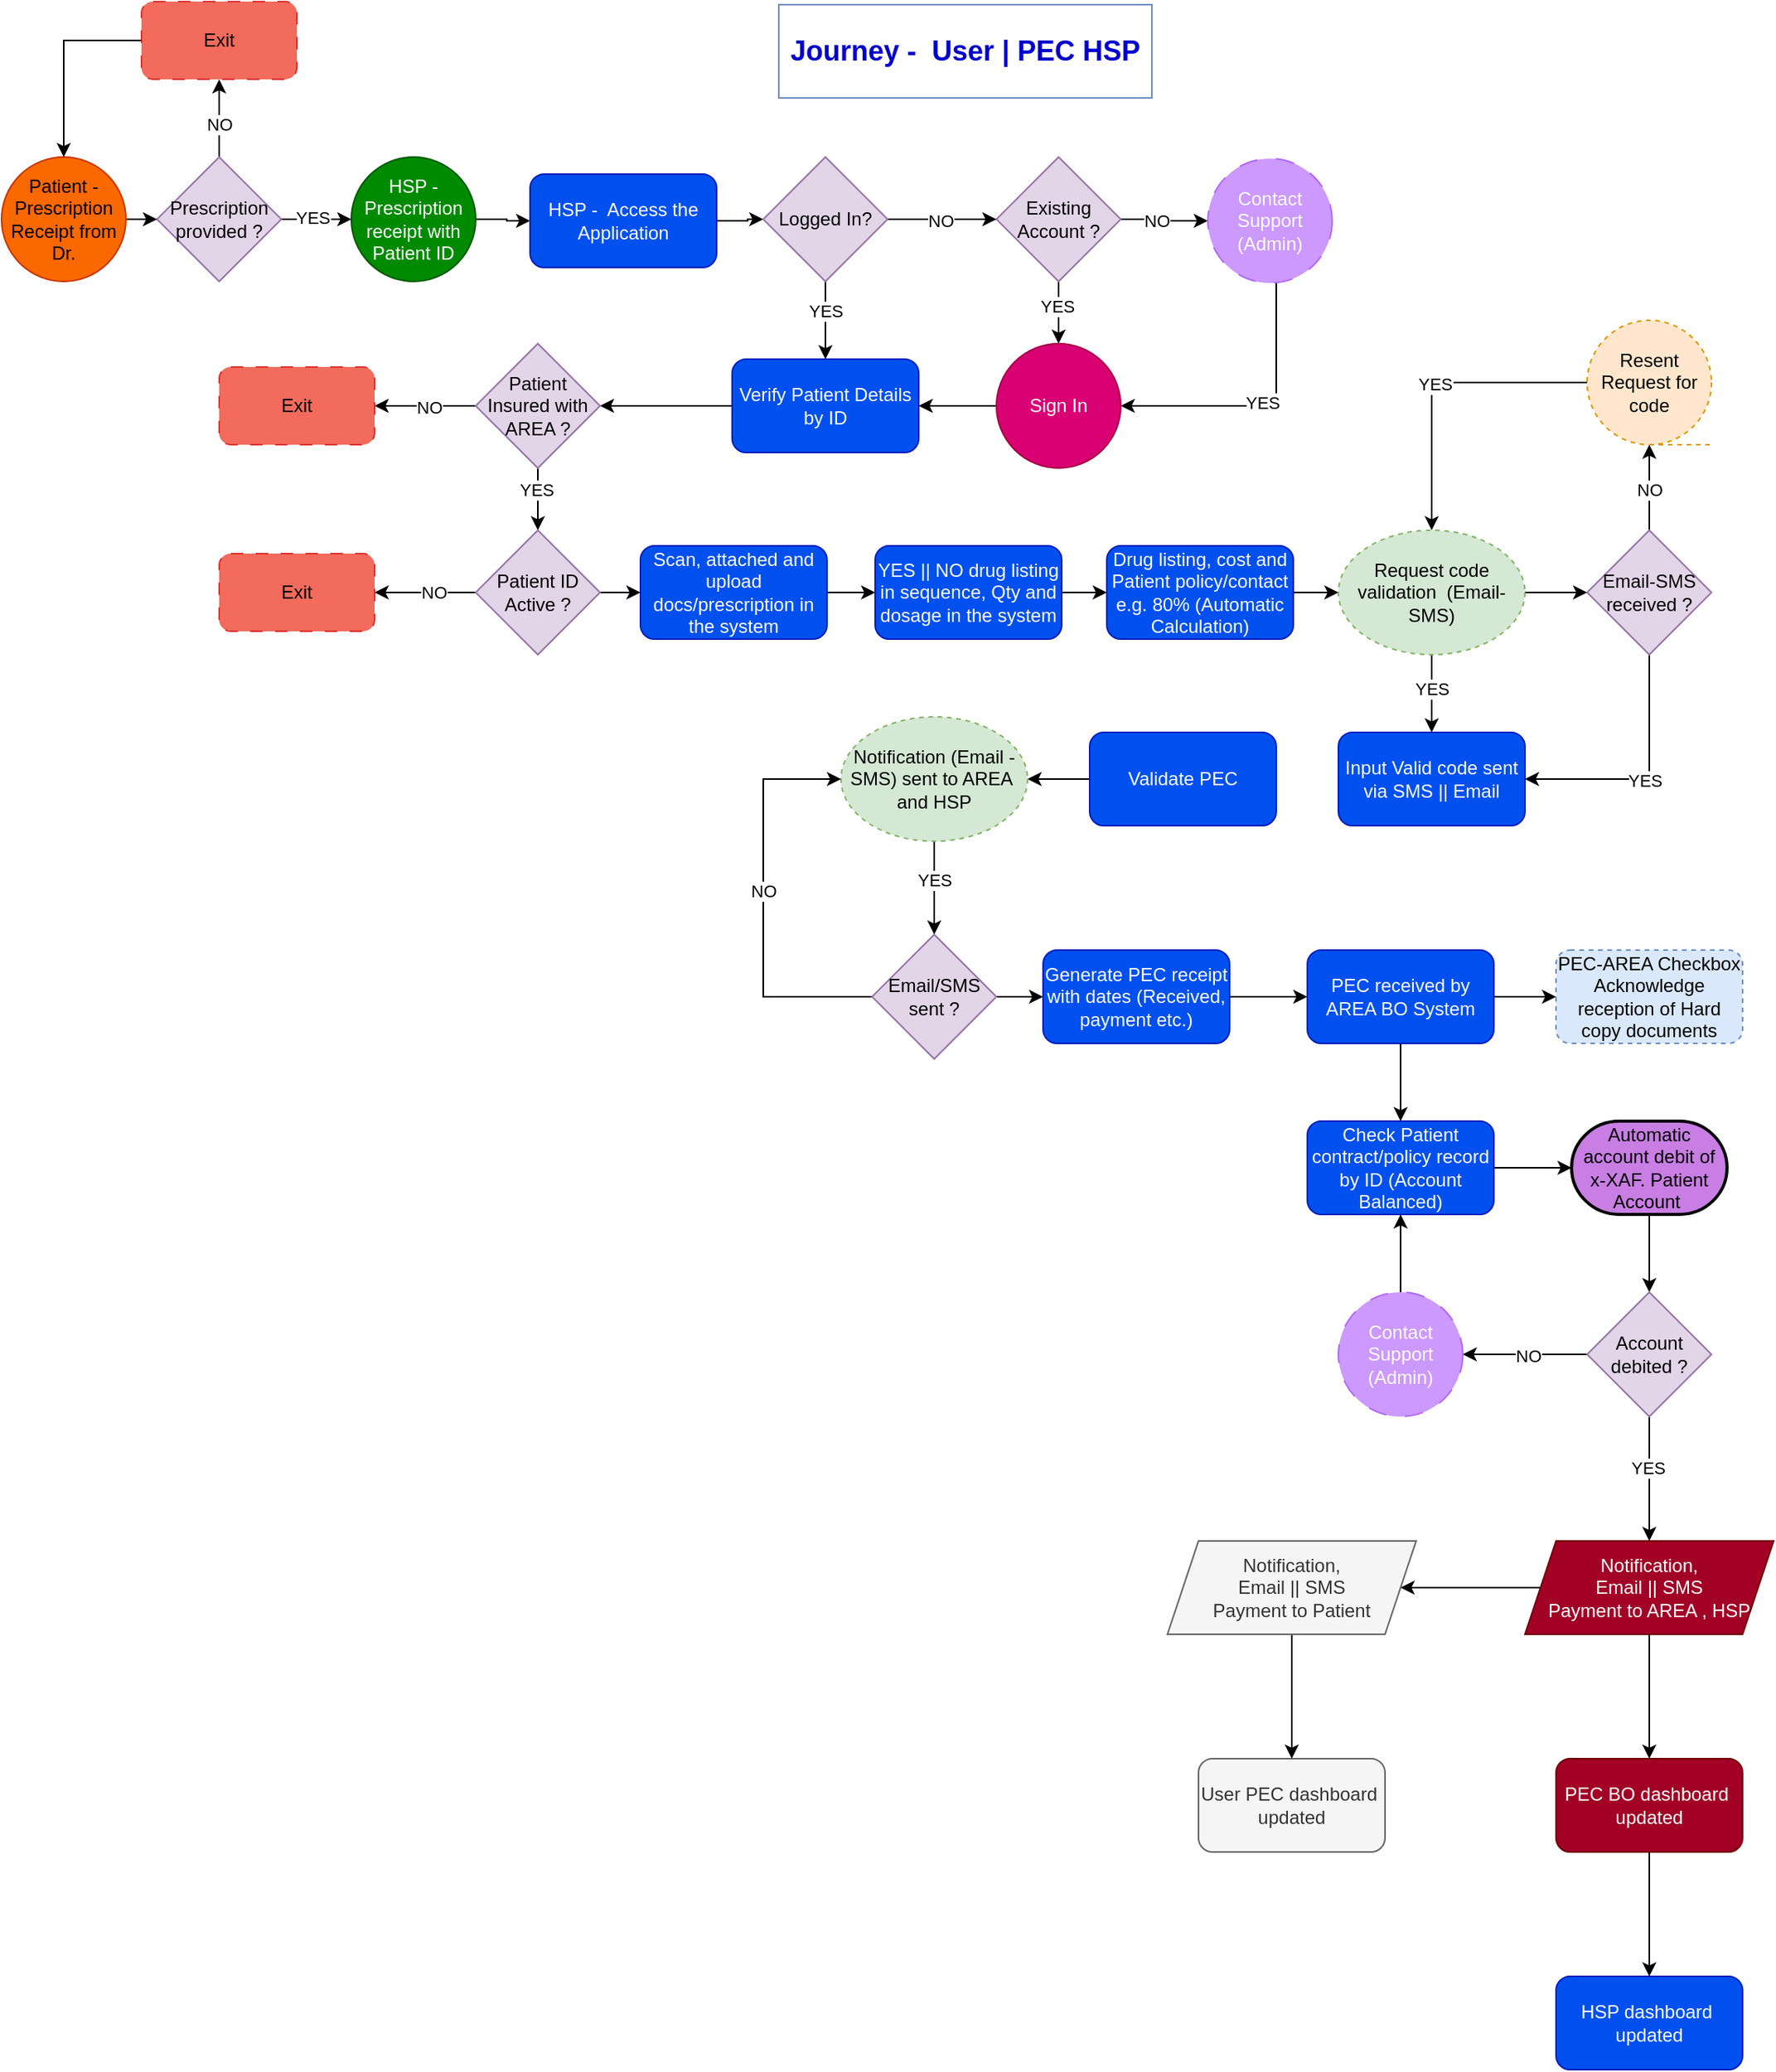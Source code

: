 <mxfile version="24.7.1" type="github">
  <diagram name="Page-1" id="c7558073-3199-34d8-9f00-42111426c3f3">
    <mxGraphModel dx="12021" dy="11632" grid="1" gridSize="10" guides="1" tooltips="1" connect="1" arrows="1" fold="1" page="1" pageScale="1" pageWidth="1169" pageHeight="827" background="none" math="0" shadow="0">
      <root>
        <mxCell id="0" />
        <mxCell id="1" parent="0" />
        <mxCell id="X9ass70m3cK7fkNfl3eS-96" value="&lt;b&gt;&lt;font style=&quot;font-size: 18px;&quot; color=&quot;#0000cc&quot;&gt;Journey -&amp;nbsp; User | PEC HSP&lt;/font&gt;&lt;/b&gt;" style="text;html=1;align=center;verticalAlign=middle;whiteSpace=wrap;rounded=0;fillColor=none;strokeColor=#6c8ebf;" parent="1" vertex="1">
          <mxGeometry x="-10000" y="-10738" width="240" height="60" as="geometry" />
        </mxCell>
        <mxCell id="JFNYLDq66HlWQTlTvcfP-105" value="" style="edgeStyle=orthogonalEdgeStyle;rounded=0;orthogonalLoop=1;jettySize=auto;html=1;" edge="1" parent="1" source="weAqaZ1hDL-OeumKPV3R-1" target="JFNYLDq66HlWQTlTvcfP-104">
          <mxGeometry relative="1" as="geometry" />
        </mxCell>
        <mxCell id="weAqaZ1hDL-OeumKPV3R-1" value="&lt;div style=&quot;&quot;&gt;&lt;span style=&quot;background-color: initial;&quot;&gt;Patient -&lt;/span&gt;&lt;/div&gt;&lt;div style=&quot;&quot;&gt;&lt;span style=&quot;background-color: initial;&quot;&gt;Prescription Receipt from Dr.&lt;br&gt;&lt;/span&gt;&lt;/div&gt;" style="ellipse;whiteSpace=wrap;html=1;aspect=fixed;fillColor=#fa6800;strokeColor=#C73500;fontColor=#000000;align=center;" parent="1" vertex="1">
          <mxGeometry x="-10500" y="-10640" width="80" height="80" as="geometry" />
        </mxCell>
        <mxCell id="JFNYLDq66HlWQTlTvcfP-111" value="" style="edgeStyle=orthogonalEdgeStyle;rounded=0;orthogonalLoop=1;jettySize=auto;html=1;" edge="1" parent="1" source="JFNYLDq66HlWQTlTvcfP-3" target="JFNYLDq66HlWQTlTvcfP-4">
          <mxGeometry relative="1" as="geometry" />
        </mxCell>
        <mxCell id="JFNYLDq66HlWQTlTvcfP-3" value="HSP - Prescription receipt with Patient ID" style="ellipse;whiteSpace=wrap;html=1;aspect=fixed;fillColor=#008a00;strokeColor=#005700;fontColor=#ffffff;" vertex="1" parent="1">
          <mxGeometry x="-10275" y="-10640" width="80" height="80" as="geometry" />
        </mxCell>
        <mxCell id="JFNYLDq66HlWQTlTvcfP-110" value="" style="edgeStyle=orthogonalEdgeStyle;rounded=0;orthogonalLoop=1;jettySize=auto;html=1;" edge="1" parent="1" source="JFNYLDq66HlWQTlTvcfP-4" target="JFNYLDq66HlWQTlTvcfP-6">
          <mxGeometry relative="1" as="geometry" />
        </mxCell>
        <mxCell id="JFNYLDq66HlWQTlTvcfP-4" value="HSP -&amp;nbsp; Access the Application" style="rounded=1;whiteSpace=wrap;html=1;fillColor=#0050ef;fontColor=#ffffff;strokeColor=#001DBC;" vertex="1" parent="1">
          <mxGeometry x="-10160" y="-10629" width="120" height="60" as="geometry" />
        </mxCell>
        <mxCell id="JFNYLDq66HlWQTlTvcfP-12" value="" style="edgeStyle=orthogonalEdgeStyle;rounded=0;orthogonalLoop=1;jettySize=auto;html=1;" edge="1" parent="1" source="JFNYLDq66HlWQTlTvcfP-5" target="JFNYLDq66HlWQTlTvcfP-7">
          <mxGeometry relative="1" as="geometry" />
        </mxCell>
        <mxCell id="JFNYLDq66HlWQTlTvcfP-14" value="NO" style="edgeLabel;html=1;align=center;verticalAlign=middle;resizable=0;points=[];" vertex="1" connectable="0" parent="JFNYLDq66HlWQTlTvcfP-12">
          <mxGeometry x="-0.08" y="-1" relative="1" as="geometry">
            <mxPoint x="-3" as="offset" />
          </mxGeometry>
        </mxCell>
        <mxCell id="JFNYLDq66HlWQTlTvcfP-18" value="" style="edgeStyle=orthogonalEdgeStyle;rounded=0;orthogonalLoop=1;jettySize=auto;html=1;" edge="1" parent="1" source="JFNYLDq66HlWQTlTvcfP-5" target="JFNYLDq66HlWQTlTvcfP-15">
          <mxGeometry relative="1" as="geometry" />
        </mxCell>
        <mxCell id="JFNYLDq66HlWQTlTvcfP-22" value="YES" style="edgeLabel;html=1;align=center;verticalAlign=middle;resizable=0;points=[];" vertex="1" connectable="0" parent="JFNYLDq66HlWQTlTvcfP-18">
          <mxGeometry x="-0.37" y="-1" relative="1" as="geometry">
            <mxPoint y="3" as="offset" />
          </mxGeometry>
        </mxCell>
        <mxCell id="JFNYLDq66HlWQTlTvcfP-5" value="Existing Account ?" style="rhombus;whiteSpace=wrap;html=1;fillColor=#e1d5e7;strokeColor=#9673a6;" vertex="1" parent="1">
          <mxGeometry x="-9860" y="-10640" width="80" height="80" as="geometry" />
        </mxCell>
        <mxCell id="JFNYLDq66HlWQTlTvcfP-11" value="" style="edgeStyle=orthogonalEdgeStyle;rounded=0;orthogonalLoop=1;jettySize=auto;html=1;" edge="1" parent="1" source="JFNYLDq66HlWQTlTvcfP-6" target="JFNYLDq66HlWQTlTvcfP-5">
          <mxGeometry relative="1" as="geometry" />
        </mxCell>
        <mxCell id="JFNYLDq66HlWQTlTvcfP-13" value="NO" style="edgeLabel;html=1;align=center;verticalAlign=middle;resizable=0;points=[];" vertex="1" connectable="0" parent="JFNYLDq66HlWQTlTvcfP-11">
          <mxGeometry x="0.2" y="-1" relative="1" as="geometry">
            <mxPoint x="-8" as="offset" />
          </mxGeometry>
        </mxCell>
        <mxCell id="JFNYLDq66HlWQTlTvcfP-17" value="" style="edgeStyle=orthogonalEdgeStyle;rounded=0;orthogonalLoop=1;jettySize=auto;html=1;" edge="1" parent="1" source="JFNYLDq66HlWQTlTvcfP-6" target="JFNYLDq66HlWQTlTvcfP-16">
          <mxGeometry relative="1" as="geometry" />
        </mxCell>
        <mxCell id="JFNYLDq66HlWQTlTvcfP-23" value="YES" style="edgeLabel;html=1;align=center;verticalAlign=middle;resizable=0;points=[];" vertex="1" connectable="0" parent="JFNYLDq66HlWQTlTvcfP-17">
          <mxGeometry x="-0.336" relative="1" as="geometry">
            <mxPoint y="2" as="offset" />
          </mxGeometry>
        </mxCell>
        <mxCell id="JFNYLDq66HlWQTlTvcfP-6" value="Logged In?" style="rhombus;whiteSpace=wrap;html=1;fillColor=#e1d5e7;strokeColor=#9673a6;" vertex="1" parent="1">
          <mxGeometry x="-10010" y="-10640" width="80" height="80" as="geometry" />
        </mxCell>
        <mxCell id="JFNYLDq66HlWQTlTvcfP-19" style="edgeStyle=orthogonalEdgeStyle;rounded=0;orthogonalLoop=1;jettySize=auto;html=1;entryX=1;entryY=0.5;entryDx=0;entryDy=0;" edge="1" parent="1" source="JFNYLDq66HlWQTlTvcfP-7" target="JFNYLDq66HlWQTlTvcfP-15">
          <mxGeometry relative="1" as="geometry">
            <Array as="points">
              <mxPoint x="-9680" y="-10480" />
            </Array>
          </mxGeometry>
        </mxCell>
        <mxCell id="JFNYLDq66HlWQTlTvcfP-20" value="YES" style="edgeLabel;html=1;align=center;verticalAlign=middle;resizable=0;points=[];" vertex="1" connectable="0" parent="JFNYLDq66HlWQTlTvcfP-19">
          <mxGeometry x="-0.059" y="1" relative="1" as="geometry">
            <mxPoint x="-4" y="-3" as="offset" />
          </mxGeometry>
        </mxCell>
        <mxCell id="JFNYLDq66HlWQTlTvcfP-7" value="Contact Support (Admin)" style="ellipse;whiteSpace=wrap;html=1;aspect=fixed;fillColor=#CC99FF;strokeColor=#B266FF;fontColor=#ffffff;dashed=1;dashPattern=12 12;" vertex="1" parent="1">
          <mxGeometry x="-9724" y="-10639" width="80" height="80" as="geometry" />
        </mxCell>
        <mxCell id="JFNYLDq66HlWQTlTvcfP-21" value="" style="edgeStyle=orthogonalEdgeStyle;rounded=0;orthogonalLoop=1;jettySize=auto;html=1;" edge="1" parent="1" source="JFNYLDq66HlWQTlTvcfP-15" target="JFNYLDq66HlWQTlTvcfP-16">
          <mxGeometry relative="1" as="geometry" />
        </mxCell>
        <mxCell id="JFNYLDq66HlWQTlTvcfP-15" value="Sign In" style="ellipse;whiteSpace=wrap;html=1;aspect=fixed;fillColor=#d80073;strokeColor=#A50040;fontColor=#ffffff;" vertex="1" parent="1">
          <mxGeometry x="-9860" y="-10520" width="80" height="80" as="geometry" />
        </mxCell>
        <mxCell id="JFNYLDq66HlWQTlTvcfP-26" value="" style="edgeStyle=orthogonalEdgeStyle;rounded=0;orthogonalLoop=1;jettySize=auto;html=1;" edge="1" parent="1" source="JFNYLDq66HlWQTlTvcfP-16" target="JFNYLDq66HlWQTlTvcfP-24">
          <mxGeometry relative="1" as="geometry" />
        </mxCell>
        <mxCell id="JFNYLDq66HlWQTlTvcfP-16" value="Verify Patient Details by ID" style="rounded=1;whiteSpace=wrap;html=1;fillColor=#0050ef;fontColor=#ffffff;strokeColor=#001DBC;" vertex="1" parent="1">
          <mxGeometry x="-10030" y="-10510" width="120" height="60" as="geometry" />
        </mxCell>
        <mxCell id="JFNYLDq66HlWQTlTvcfP-27" value="" style="edgeStyle=orthogonalEdgeStyle;rounded=0;orthogonalLoop=1;jettySize=auto;html=1;" edge="1" parent="1" source="JFNYLDq66HlWQTlTvcfP-24" target="JFNYLDq66HlWQTlTvcfP-25">
          <mxGeometry relative="1" as="geometry" />
        </mxCell>
        <mxCell id="JFNYLDq66HlWQTlTvcfP-28" value="NO" style="edgeLabel;html=1;align=center;verticalAlign=middle;resizable=0;points=[];" vertex="1" connectable="0" parent="JFNYLDq66HlWQTlTvcfP-27">
          <mxGeometry x="-0.08" y="1" relative="1" as="geometry">
            <mxPoint as="offset" />
          </mxGeometry>
        </mxCell>
        <mxCell id="JFNYLDq66HlWQTlTvcfP-33" value="" style="edgeStyle=orthogonalEdgeStyle;rounded=0;orthogonalLoop=1;jettySize=auto;html=1;" edge="1" parent="1" source="JFNYLDq66HlWQTlTvcfP-24" target="JFNYLDq66HlWQTlTvcfP-29">
          <mxGeometry relative="1" as="geometry" />
        </mxCell>
        <mxCell id="JFNYLDq66HlWQTlTvcfP-34" value="YES" style="edgeLabel;html=1;align=center;verticalAlign=middle;resizable=0;points=[];" vertex="1" connectable="0" parent="JFNYLDq66HlWQTlTvcfP-33">
          <mxGeometry x="-0.37" y="-1" relative="1" as="geometry">
            <mxPoint y="1" as="offset" />
          </mxGeometry>
        </mxCell>
        <mxCell id="JFNYLDq66HlWQTlTvcfP-24" value="Patient Insured with AREA ?" style="rhombus;whiteSpace=wrap;html=1;fillColor=#e1d5e7;strokeColor=#9673a6;" vertex="1" parent="1">
          <mxGeometry x="-10195" y="-10520" width="80" height="80" as="geometry" />
        </mxCell>
        <mxCell id="JFNYLDq66HlWQTlTvcfP-25" value="Exit" style="rounded=1;whiteSpace=wrap;html=1;fillColor=#ef4734;strokeColor=#D71515;dashed=1;dashPattern=8 8;fillStyle=solid;gradientColor=none;opacity=80;" vertex="1" parent="1">
          <mxGeometry x="-10360" y="-10505" width="100" height="50" as="geometry" />
        </mxCell>
        <mxCell id="JFNYLDq66HlWQTlTvcfP-31" value="" style="edgeStyle=orthogonalEdgeStyle;rounded=0;orthogonalLoop=1;jettySize=auto;html=1;" edge="1" parent="1" source="JFNYLDq66HlWQTlTvcfP-29" target="JFNYLDq66HlWQTlTvcfP-30">
          <mxGeometry relative="1" as="geometry" />
        </mxCell>
        <mxCell id="JFNYLDq66HlWQTlTvcfP-32" value="NO" style="edgeLabel;html=1;align=center;verticalAlign=middle;resizable=0;points=[];" vertex="1" connectable="0" parent="JFNYLDq66HlWQTlTvcfP-31">
          <mxGeometry x="-0.16" y="3" relative="1" as="geometry">
            <mxPoint y="-3" as="offset" />
          </mxGeometry>
        </mxCell>
        <mxCell id="JFNYLDq66HlWQTlTvcfP-38" value="" style="edgeStyle=orthogonalEdgeStyle;rounded=0;orthogonalLoop=1;jettySize=auto;html=1;" edge="1" parent="1" source="JFNYLDq66HlWQTlTvcfP-29" target="JFNYLDq66HlWQTlTvcfP-35">
          <mxGeometry relative="1" as="geometry" />
        </mxCell>
        <mxCell id="JFNYLDq66HlWQTlTvcfP-29" value="Patient ID Active ?" style="rhombus;whiteSpace=wrap;html=1;fillColor=#e1d5e7;strokeColor=#9673a6;" vertex="1" parent="1">
          <mxGeometry x="-10195" y="-10400" width="80" height="80" as="geometry" />
        </mxCell>
        <mxCell id="JFNYLDq66HlWQTlTvcfP-30" value="Exit" style="rounded=1;whiteSpace=wrap;html=1;fillColor=#ef4734;strokeColor=#D71515;dashed=1;dashPattern=8 8;fillStyle=solid;gradientColor=none;opacity=80;" vertex="1" parent="1">
          <mxGeometry x="-10360" y="-10385" width="100" height="50" as="geometry" />
        </mxCell>
        <mxCell id="JFNYLDq66HlWQTlTvcfP-39" value="" style="edgeStyle=orthogonalEdgeStyle;rounded=0;orthogonalLoop=1;jettySize=auto;html=1;" edge="1" parent="1" source="JFNYLDq66HlWQTlTvcfP-35" target="JFNYLDq66HlWQTlTvcfP-36">
          <mxGeometry relative="1" as="geometry" />
        </mxCell>
        <mxCell id="JFNYLDq66HlWQTlTvcfP-35" value="Scan, attached and upload docs/prescription in the system" style="rounded=1;whiteSpace=wrap;html=1;fillColor=#0050ef;fontColor=#ffffff;strokeColor=#001DBC;align=center;" vertex="1" parent="1">
          <mxGeometry x="-10089" y="-10390" width="120" height="60" as="geometry" />
        </mxCell>
        <mxCell id="JFNYLDq66HlWQTlTvcfP-40" value="" style="edgeStyle=orthogonalEdgeStyle;rounded=0;orthogonalLoop=1;jettySize=auto;html=1;" edge="1" parent="1" source="JFNYLDq66HlWQTlTvcfP-36" target="JFNYLDq66HlWQTlTvcfP-37">
          <mxGeometry relative="1" as="geometry" />
        </mxCell>
        <mxCell id="JFNYLDq66HlWQTlTvcfP-36" value="YES || NO drug listing in sequence, Qty and dosage in the system" style="rounded=1;whiteSpace=wrap;html=1;fillColor=#0050ef;fontColor=#ffffff;strokeColor=#001DBC;" vertex="1" parent="1">
          <mxGeometry x="-9938" y="-10390" width="120" height="60" as="geometry" />
        </mxCell>
        <mxCell id="JFNYLDq66HlWQTlTvcfP-50" value="" style="edgeStyle=orthogonalEdgeStyle;rounded=0;orthogonalLoop=1;jettySize=auto;html=1;" edge="1" parent="1" source="JFNYLDq66HlWQTlTvcfP-37" target="JFNYLDq66HlWQTlTvcfP-41">
          <mxGeometry relative="1" as="geometry" />
        </mxCell>
        <mxCell id="JFNYLDq66HlWQTlTvcfP-37" value="Drug listing, cost and Patient policy/contact e.g. 80% (Automatic Calculation)" style="rounded=1;whiteSpace=wrap;html=1;fillColor=#0050ef;fontColor=#ffffff;strokeColor=#001DBC;" vertex="1" parent="1">
          <mxGeometry x="-9789" y="-10390" width="120" height="60" as="geometry" />
        </mxCell>
        <mxCell id="JFNYLDq66HlWQTlTvcfP-48" value="" style="edgeStyle=orthogonalEdgeStyle;rounded=0;orthogonalLoop=1;jettySize=auto;html=1;" edge="1" parent="1" source="JFNYLDq66HlWQTlTvcfP-41" target="JFNYLDq66HlWQTlTvcfP-42">
          <mxGeometry relative="1" as="geometry" />
        </mxCell>
        <mxCell id="JFNYLDq66HlWQTlTvcfP-52" value="" style="edgeStyle=orthogonalEdgeStyle;rounded=0;orthogonalLoop=1;jettySize=auto;html=1;" edge="1" parent="1" source="JFNYLDq66HlWQTlTvcfP-41" target="JFNYLDq66HlWQTlTvcfP-51">
          <mxGeometry relative="1" as="geometry" />
        </mxCell>
        <mxCell id="JFNYLDq66HlWQTlTvcfP-55" value="YES" style="edgeLabel;html=1;align=center;verticalAlign=middle;resizable=0;points=[];" vertex="1" connectable="0" parent="JFNYLDq66HlWQTlTvcfP-52">
          <mxGeometry x="-0.136" relative="1" as="geometry">
            <mxPoint as="offset" />
          </mxGeometry>
        </mxCell>
        <mxCell id="JFNYLDq66HlWQTlTvcfP-41" value="Request code validation&amp;nbsp; (Email-SMS)" style="ellipse;whiteSpace=wrap;html=1;fillColor=#d5e8d4;strokeColor=#82b366;dashed=1;" vertex="1" parent="1">
          <mxGeometry x="-9640" y="-10400" width="120" height="80" as="geometry" />
        </mxCell>
        <mxCell id="JFNYLDq66HlWQTlTvcfP-45" value="" style="edgeStyle=orthogonalEdgeStyle;rounded=0;orthogonalLoop=1;jettySize=auto;html=1;" edge="1" parent="1" source="JFNYLDq66HlWQTlTvcfP-42" target="JFNYLDq66HlWQTlTvcfP-43">
          <mxGeometry relative="1" as="geometry" />
        </mxCell>
        <mxCell id="JFNYLDq66HlWQTlTvcfP-46" value="NO" style="edgeLabel;html=1;align=center;verticalAlign=middle;resizable=0;points=[];" vertex="1" connectable="0" parent="JFNYLDq66HlWQTlTvcfP-45">
          <mxGeometry x="-0.04" relative="1" as="geometry">
            <mxPoint as="offset" />
          </mxGeometry>
        </mxCell>
        <mxCell id="JFNYLDq66HlWQTlTvcfP-53" style="edgeStyle=orthogonalEdgeStyle;rounded=0;orthogonalLoop=1;jettySize=auto;html=1;entryX=1;entryY=0.5;entryDx=0;entryDy=0;" edge="1" parent="1" source="JFNYLDq66HlWQTlTvcfP-42" target="JFNYLDq66HlWQTlTvcfP-51">
          <mxGeometry relative="1" as="geometry">
            <Array as="points">
              <mxPoint x="-9440" y="-10240" />
            </Array>
          </mxGeometry>
        </mxCell>
        <mxCell id="JFNYLDq66HlWQTlTvcfP-54" value="YES" style="edgeLabel;html=1;align=center;verticalAlign=middle;resizable=0;points=[];" vertex="1" connectable="0" parent="JFNYLDq66HlWQTlTvcfP-53">
          <mxGeometry x="0.01" y="1" relative="1" as="geometry">
            <mxPoint x="-2" as="offset" />
          </mxGeometry>
        </mxCell>
        <mxCell id="JFNYLDq66HlWQTlTvcfP-42" value="Email-SMS received ?" style="rhombus;whiteSpace=wrap;html=1;fillColor=#e1d5e7;strokeColor=#9673a6;" vertex="1" parent="1">
          <mxGeometry x="-9480" y="-10400" width="80" height="80" as="geometry" />
        </mxCell>
        <mxCell id="JFNYLDq66HlWQTlTvcfP-47" style="edgeStyle=orthogonalEdgeStyle;rounded=0;orthogonalLoop=1;jettySize=auto;html=1;entryX=0.5;entryY=0;entryDx=0;entryDy=0;" edge="1" parent="1" source="JFNYLDq66HlWQTlTvcfP-43" target="JFNYLDq66HlWQTlTvcfP-41">
          <mxGeometry relative="1" as="geometry" />
        </mxCell>
        <mxCell id="JFNYLDq66HlWQTlTvcfP-49" value="YES" style="edgeLabel;html=1;align=center;verticalAlign=middle;resizable=0;points=[];" vertex="1" connectable="0" parent="JFNYLDq66HlWQTlTvcfP-47">
          <mxGeometry x="0.032" relative="1" as="geometry">
            <mxPoint x="2" as="offset" />
          </mxGeometry>
        </mxCell>
        <mxCell id="JFNYLDq66HlWQTlTvcfP-43" value="Resent Request for code" style="shape=tapeData;whiteSpace=wrap;html=1;perimeter=ellipsePerimeter;fillColor=#ffe6cc;strokeColor=#d79b00;dashed=1;" vertex="1" parent="1">
          <mxGeometry x="-9480" y="-10535" width="80" height="80" as="geometry" />
        </mxCell>
        <mxCell id="JFNYLDq66HlWQTlTvcfP-51" value="Input Valid code sent via SMS || Email" style="rounded=1;whiteSpace=wrap;html=1;fillColor=#0050ef;fontColor=#ffffff;strokeColor=#001DBC;" vertex="1" parent="1">
          <mxGeometry x="-9640" y="-10270" width="120" height="60" as="geometry" />
        </mxCell>
        <mxCell id="JFNYLDq66HlWQTlTvcfP-61" value="" style="edgeStyle=orthogonalEdgeStyle;rounded=0;orthogonalLoop=1;jettySize=auto;html=1;" edge="1" parent="1" source="JFNYLDq66HlWQTlTvcfP-56" target="JFNYLDq66HlWQTlTvcfP-59">
          <mxGeometry relative="1" as="geometry" />
        </mxCell>
        <mxCell id="JFNYLDq66HlWQTlTvcfP-56" value="Validate PEC" style="rounded=1;whiteSpace=wrap;html=1;fillColor=#0050ef;fontColor=#ffffff;strokeColor=#001DBC;" vertex="1" parent="1">
          <mxGeometry x="-9800" y="-10270" width="120" height="60" as="geometry" />
        </mxCell>
        <mxCell id="JFNYLDq66HlWQTlTvcfP-57" value="PEC-AREA Checkbox Acknowledge reception of Hard copy documents" style="rounded=1;whiteSpace=wrap;html=1;fillColor=#dae8fc;strokeColor=#6c8ebf;dashed=1;" vertex="1" parent="1">
          <mxGeometry x="-9500" y="-10130" width="120" height="60" as="geometry" />
        </mxCell>
        <mxCell id="JFNYLDq66HlWQTlTvcfP-79" value="" style="edgeStyle=orthogonalEdgeStyle;rounded=0;orthogonalLoop=1;jettySize=auto;html=1;" edge="1" parent="1" source="JFNYLDq66HlWQTlTvcfP-58" target="JFNYLDq66HlWQTlTvcfP-78">
          <mxGeometry relative="1" as="geometry" />
        </mxCell>
        <mxCell id="JFNYLDq66HlWQTlTvcfP-58" value="Generate PEC receipt with dates (Received, payment etc.)" style="rounded=1;whiteSpace=wrap;html=1;fillColor=#0050ef;fontColor=#ffffff;strokeColor=#001DBC;" vertex="1" parent="1">
          <mxGeometry x="-9830" y="-10130" width="120" height="60" as="geometry" />
        </mxCell>
        <mxCell id="JFNYLDq66HlWQTlTvcfP-72" value="" style="edgeStyle=orthogonalEdgeStyle;rounded=0;orthogonalLoop=1;jettySize=auto;html=1;" edge="1" parent="1" source="JFNYLDq66HlWQTlTvcfP-59" target="JFNYLDq66HlWQTlTvcfP-63">
          <mxGeometry relative="1" as="geometry" />
        </mxCell>
        <mxCell id="JFNYLDq66HlWQTlTvcfP-75" value="YES" style="edgeLabel;html=1;align=center;verticalAlign=middle;resizable=0;points=[];" vertex="1" connectable="0" parent="JFNYLDq66HlWQTlTvcfP-72">
          <mxGeometry x="-0.17" relative="1" as="geometry">
            <mxPoint as="offset" />
          </mxGeometry>
        </mxCell>
        <mxCell id="JFNYLDq66HlWQTlTvcfP-59" value="Notification (Email -SMS) sent to AREA&amp;nbsp; and HSP" style="ellipse;whiteSpace=wrap;html=1;fillColor=#d5e8d4;strokeColor=#82b366;dashed=1;" vertex="1" parent="1">
          <mxGeometry x="-9960" y="-10280" width="120" height="80" as="geometry" />
        </mxCell>
        <mxCell id="JFNYLDq66HlWQTlTvcfP-73" style="edgeStyle=orthogonalEdgeStyle;rounded=0;orthogonalLoop=1;jettySize=auto;html=1;entryX=0;entryY=0.5;entryDx=0;entryDy=0;exitX=0;exitY=0.5;exitDx=0;exitDy=0;" edge="1" parent="1" source="JFNYLDq66HlWQTlTvcfP-63" target="JFNYLDq66HlWQTlTvcfP-59">
          <mxGeometry relative="1" as="geometry">
            <Array as="points">
              <mxPoint x="-10010" y="-10100" />
              <mxPoint x="-10010" y="-10240" />
            </Array>
          </mxGeometry>
        </mxCell>
        <mxCell id="JFNYLDq66HlWQTlTvcfP-74" value="NO" style="edgeLabel;html=1;align=center;verticalAlign=middle;resizable=0;points=[];" vertex="1" connectable="0" parent="JFNYLDq66HlWQTlTvcfP-73">
          <mxGeometry x="0.062" relative="1" as="geometry">
            <mxPoint as="offset" />
          </mxGeometry>
        </mxCell>
        <mxCell id="JFNYLDq66HlWQTlTvcfP-76" value="" style="edgeStyle=orthogonalEdgeStyle;rounded=0;orthogonalLoop=1;jettySize=auto;html=1;" edge="1" parent="1" source="JFNYLDq66HlWQTlTvcfP-63" target="JFNYLDq66HlWQTlTvcfP-58">
          <mxGeometry relative="1" as="geometry" />
        </mxCell>
        <mxCell id="JFNYLDq66HlWQTlTvcfP-63" value="Email/SMS sent ?" style="rhombus;whiteSpace=wrap;html=1;fillColor=#e1d5e7;strokeColor=#9673a6;" vertex="1" parent="1">
          <mxGeometry x="-9940" y="-10140" width="80" height="80" as="geometry" />
        </mxCell>
        <mxCell id="JFNYLDq66HlWQTlTvcfP-80" value="" style="edgeStyle=orthogonalEdgeStyle;rounded=0;orthogonalLoop=1;jettySize=auto;html=1;" edge="1" parent="1" source="JFNYLDq66HlWQTlTvcfP-78" target="JFNYLDq66HlWQTlTvcfP-57">
          <mxGeometry relative="1" as="geometry" />
        </mxCell>
        <mxCell id="JFNYLDq66HlWQTlTvcfP-85" value="" style="edgeStyle=orthogonalEdgeStyle;rounded=0;orthogonalLoop=1;jettySize=auto;html=1;" edge="1" parent="1" source="JFNYLDq66HlWQTlTvcfP-78" target="JFNYLDq66HlWQTlTvcfP-81">
          <mxGeometry relative="1" as="geometry" />
        </mxCell>
        <mxCell id="JFNYLDq66HlWQTlTvcfP-78" value="PEC received by AREA BO System" style="rounded=1;whiteSpace=wrap;html=1;fillColor=#0050ef;fontColor=#ffffff;strokeColor=#001DBC;" vertex="1" parent="1">
          <mxGeometry x="-9660" y="-10130" width="120" height="60" as="geometry" />
        </mxCell>
        <mxCell id="JFNYLDq66HlWQTlTvcfP-86" value="" style="edgeStyle=orthogonalEdgeStyle;rounded=0;orthogonalLoop=1;jettySize=auto;html=1;" edge="1" parent="1" source="JFNYLDq66HlWQTlTvcfP-81" target="JFNYLDq66HlWQTlTvcfP-82">
          <mxGeometry relative="1" as="geometry" />
        </mxCell>
        <mxCell id="JFNYLDq66HlWQTlTvcfP-81" value="Check Patient contract/policy record by ID (Account Balanced)" style="rounded=1;whiteSpace=wrap;html=1;fillColor=#0050ef;fontColor=#ffffff;strokeColor=#001DBC;" vertex="1" parent="1">
          <mxGeometry x="-9660" y="-10020" width="120" height="60" as="geometry" />
        </mxCell>
        <mxCell id="JFNYLDq66HlWQTlTvcfP-88" value="" style="edgeStyle=orthogonalEdgeStyle;rounded=0;orthogonalLoop=1;jettySize=auto;html=1;" edge="1" parent="1" source="JFNYLDq66HlWQTlTvcfP-82" target="JFNYLDq66HlWQTlTvcfP-84">
          <mxGeometry relative="1" as="geometry" />
        </mxCell>
        <mxCell id="JFNYLDq66HlWQTlTvcfP-82" value="Automatic account debit of x-XAF. Patient Account&amp;nbsp;" style="strokeWidth=2;html=1;shape=mxgraph.flowchart.terminator;whiteSpace=wrap;fillColor=#c87ee3;" vertex="1" parent="1">
          <mxGeometry x="-9490" y="-10020" width="100" height="60" as="geometry" />
        </mxCell>
        <mxCell id="JFNYLDq66HlWQTlTvcfP-99" value="" style="edgeStyle=orthogonalEdgeStyle;rounded=0;orthogonalLoop=1;jettySize=auto;html=1;" edge="1" parent="1" source="JFNYLDq66HlWQTlTvcfP-83" target="JFNYLDq66HlWQTlTvcfP-96">
          <mxGeometry relative="1" as="geometry" />
        </mxCell>
        <mxCell id="JFNYLDq66HlWQTlTvcfP-102" value="" style="edgeStyle=orthogonalEdgeStyle;rounded=0;orthogonalLoop=1;jettySize=auto;html=1;" edge="1" parent="1" source="JFNYLDq66HlWQTlTvcfP-83" target="JFNYLDq66HlWQTlTvcfP-97">
          <mxGeometry relative="1" as="geometry" />
        </mxCell>
        <mxCell id="JFNYLDq66HlWQTlTvcfP-83" value="Notification, &lt;br&gt;Email || SMS &lt;br&gt;Payment to AREA , HSP" style="shape=parallelogram;perimeter=parallelogramPerimeter;whiteSpace=wrap;html=1;fixedSize=1;fillColor=#a20025;fontColor=#ffffff;strokeColor=#6F0000;" vertex="1" parent="1">
          <mxGeometry x="-9520" y="-9750" width="160" height="60" as="geometry" />
        </mxCell>
        <mxCell id="JFNYLDq66HlWQTlTvcfP-89" value="" style="edgeStyle=orthogonalEdgeStyle;rounded=0;orthogonalLoop=1;jettySize=auto;html=1;" edge="1" parent="1" source="JFNYLDq66HlWQTlTvcfP-84" target="JFNYLDq66HlWQTlTvcfP-87">
          <mxGeometry relative="1" as="geometry" />
        </mxCell>
        <mxCell id="JFNYLDq66HlWQTlTvcfP-90" value="NO" style="edgeLabel;html=1;align=center;verticalAlign=middle;resizable=0;points=[];" vertex="1" connectable="0" parent="JFNYLDq66HlWQTlTvcfP-89">
          <mxGeometry x="-0.245" y="1" relative="1" as="geometry">
            <mxPoint x="-8" as="offset" />
          </mxGeometry>
        </mxCell>
        <mxCell id="JFNYLDq66HlWQTlTvcfP-92" value="" style="edgeStyle=orthogonalEdgeStyle;rounded=0;orthogonalLoop=1;jettySize=auto;html=1;" edge="1" parent="1" source="JFNYLDq66HlWQTlTvcfP-84" target="JFNYLDq66HlWQTlTvcfP-83">
          <mxGeometry relative="1" as="geometry" />
        </mxCell>
        <mxCell id="JFNYLDq66HlWQTlTvcfP-93" value="YES" style="edgeLabel;html=1;align=center;verticalAlign=middle;resizable=0;points=[];" vertex="1" connectable="0" parent="JFNYLDq66HlWQTlTvcfP-92">
          <mxGeometry x="-0.175" y="2" relative="1" as="geometry">
            <mxPoint x="-3" as="offset" />
          </mxGeometry>
        </mxCell>
        <mxCell id="JFNYLDq66HlWQTlTvcfP-84" value="Account debited ?" style="rhombus;whiteSpace=wrap;html=1;fillColor=#e1d5e7;strokeColor=#9673a6;" vertex="1" parent="1">
          <mxGeometry x="-9480" y="-9910" width="80" height="80" as="geometry" />
        </mxCell>
        <mxCell id="JFNYLDq66HlWQTlTvcfP-91" value="" style="edgeStyle=orthogonalEdgeStyle;rounded=0;orthogonalLoop=1;jettySize=auto;html=1;" edge="1" parent="1" source="JFNYLDq66HlWQTlTvcfP-87" target="JFNYLDq66HlWQTlTvcfP-81">
          <mxGeometry relative="1" as="geometry" />
        </mxCell>
        <mxCell id="JFNYLDq66HlWQTlTvcfP-87" value="Contact Support (Admin)" style="ellipse;whiteSpace=wrap;html=1;aspect=fixed;fillColor=#CC99FF;strokeColor=#B266FF;fontColor=#ffffff;dashed=1;dashPattern=12 12;" vertex="1" parent="1">
          <mxGeometry x="-9640" y="-9910" width="80" height="80" as="geometry" />
        </mxCell>
        <mxCell id="JFNYLDq66HlWQTlTvcfP-94" value="User PEC dashboard&amp;nbsp; updated" style="rounded=1;whiteSpace=wrap;html=1;fillColor=#f5f5f5;fontColor=#333333;strokeColor=#666666;" vertex="1" parent="1">
          <mxGeometry x="-9730" y="-9610" width="120" height="60" as="geometry" />
        </mxCell>
        <mxCell id="JFNYLDq66HlWQTlTvcfP-95" value="HSP dashboard&amp;nbsp; updated" style="rounded=1;whiteSpace=wrap;html=1;fillColor=#0050ef;fontColor=#ffffff;strokeColor=#001DBC;" vertex="1" parent="1">
          <mxGeometry x="-9500" y="-9470" width="120" height="60" as="geometry" />
        </mxCell>
        <mxCell id="JFNYLDq66HlWQTlTvcfP-100" value="" style="edgeStyle=orthogonalEdgeStyle;rounded=0;orthogonalLoop=1;jettySize=auto;html=1;" edge="1" parent="1" source="JFNYLDq66HlWQTlTvcfP-96" target="JFNYLDq66HlWQTlTvcfP-94">
          <mxGeometry relative="1" as="geometry" />
        </mxCell>
        <mxCell id="JFNYLDq66HlWQTlTvcfP-96" value="Notification, &lt;br&gt;Email || SMS &lt;br&gt;Payment to Patient" style="shape=parallelogram;perimeter=parallelogramPerimeter;whiteSpace=wrap;html=1;fixedSize=1;fillColor=#f5f5f5;strokeColor=#666666;fontColor=#333333;" vertex="1" parent="1">
          <mxGeometry x="-9750" y="-9750" width="160" height="60" as="geometry" />
        </mxCell>
        <mxCell id="JFNYLDq66HlWQTlTvcfP-103" value="" style="edgeStyle=orthogonalEdgeStyle;rounded=0;orthogonalLoop=1;jettySize=auto;html=1;" edge="1" parent="1" source="JFNYLDq66HlWQTlTvcfP-97" target="JFNYLDq66HlWQTlTvcfP-95">
          <mxGeometry relative="1" as="geometry" />
        </mxCell>
        <mxCell id="JFNYLDq66HlWQTlTvcfP-97" value="PEC BO dashboard&amp;nbsp; updated" style="rounded=1;whiteSpace=wrap;html=1;fillColor=#a20025;fontColor=#ffffff;strokeColor=#6F0000;" vertex="1" parent="1">
          <mxGeometry x="-9500" y="-9610" width="120" height="60" as="geometry" />
        </mxCell>
        <mxCell id="JFNYLDq66HlWQTlTvcfP-108" value="" style="edgeStyle=orthogonalEdgeStyle;rounded=0;orthogonalLoop=1;jettySize=auto;html=1;" edge="1" parent="1" source="JFNYLDq66HlWQTlTvcfP-104" target="JFNYLDq66HlWQTlTvcfP-106">
          <mxGeometry relative="1" as="geometry" />
        </mxCell>
        <mxCell id="JFNYLDq66HlWQTlTvcfP-109" value="NO" style="edgeLabel;html=1;align=center;verticalAlign=middle;resizable=0;points=[];" vertex="1" connectable="0" parent="JFNYLDq66HlWQTlTvcfP-108">
          <mxGeometry x="-0.141" relative="1" as="geometry">
            <mxPoint as="offset" />
          </mxGeometry>
        </mxCell>
        <mxCell id="JFNYLDq66HlWQTlTvcfP-112" value="" style="edgeStyle=orthogonalEdgeStyle;rounded=0;orthogonalLoop=1;jettySize=auto;html=1;" edge="1" parent="1" source="JFNYLDq66HlWQTlTvcfP-104" target="JFNYLDq66HlWQTlTvcfP-3">
          <mxGeometry relative="1" as="geometry" />
        </mxCell>
        <mxCell id="JFNYLDq66HlWQTlTvcfP-113" value="YES" style="edgeLabel;html=1;align=center;verticalAlign=middle;resizable=0;points=[];" vertex="1" connectable="0" parent="JFNYLDq66HlWQTlTvcfP-112">
          <mxGeometry x="-0.13" y="1" relative="1" as="geometry">
            <mxPoint as="offset" />
          </mxGeometry>
        </mxCell>
        <mxCell id="JFNYLDq66HlWQTlTvcfP-104" value="Prescription provided ?" style="rhombus;whiteSpace=wrap;html=1;fillColor=#e1d5e7;strokeColor=#9673a6;" vertex="1" parent="1">
          <mxGeometry x="-10400" y="-10640" width="80" height="80" as="geometry" />
        </mxCell>
        <mxCell id="JFNYLDq66HlWQTlTvcfP-107" style="edgeStyle=orthogonalEdgeStyle;rounded=0;orthogonalLoop=1;jettySize=auto;html=1;entryX=0.5;entryY=0;entryDx=0;entryDy=0;" edge="1" parent="1" source="JFNYLDq66HlWQTlTvcfP-106" target="weAqaZ1hDL-OeumKPV3R-1">
          <mxGeometry relative="1" as="geometry" />
        </mxCell>
        <mxCell id="JFNYLDq66HlWQTlTvcfP-106" value="Exit" style="rounded=1;whiteSpace=wrap;html=1;fillColor=#ef4734;strokeColor=#D71515;dashed=1;dashPattern=8 8;fillStyle=solid;gradientColor=none;opacity=80;" vertex="1" parent="1">
          <mxGeometry x="-10410" y="-10740" width="100" height="50" as="geometry" />
        </mxCell>
      </root>
    </mxGraphModel>
  </diagram>
</mxfile>
